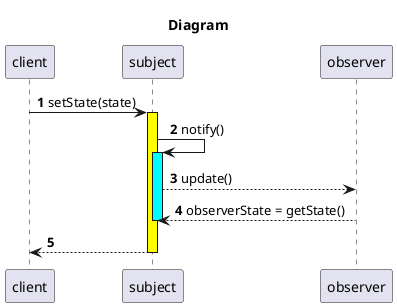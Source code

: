 @startuml
'https://plantuml.com/sequence-diagram

autonumber

title Diagram

client -> subject: setState(state)
activate subject #yellow
subject -> subject: notify()
activate subject #cyan
subject --> observer: update()
subject <-- observer: observerState = getState()
deactivate subject
subject --> client
deactivate subject

@enduml